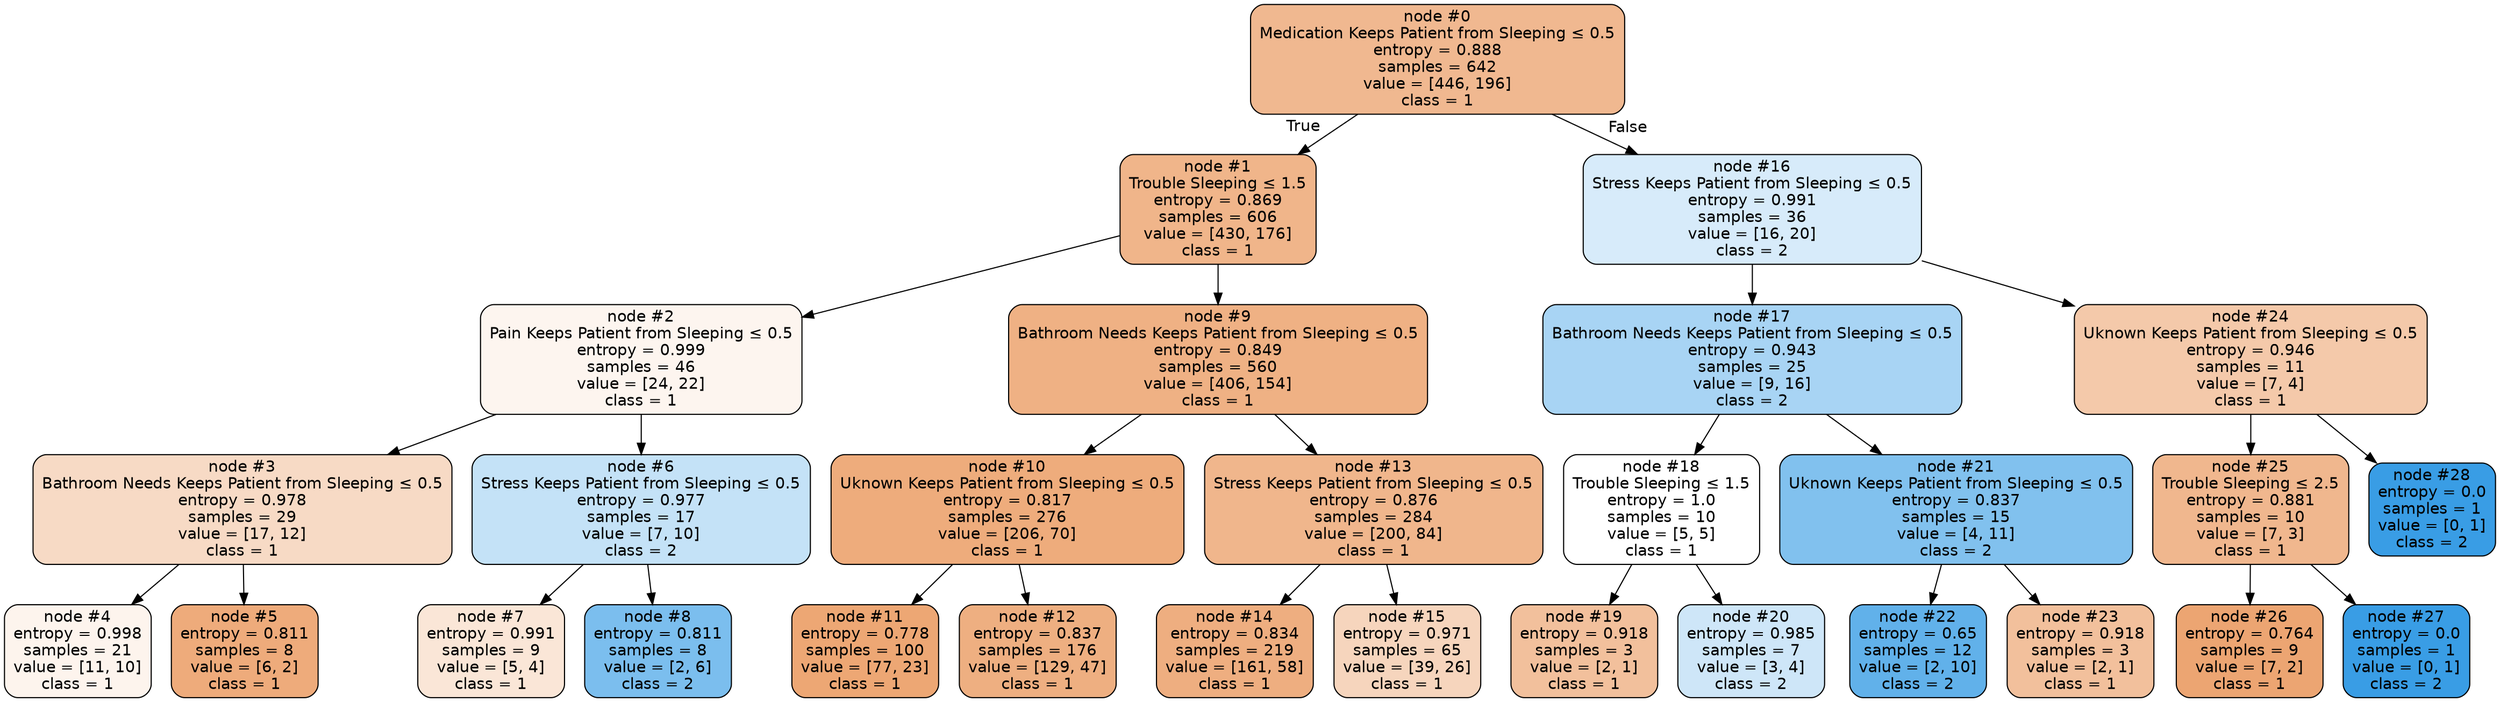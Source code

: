 digraph Tree {
node [shape=box, style="filled, rounded", color="black", fontname="helvetica"] ;
edge [fontname="helvetica"] ;
0 [label=<node &#35;0<br/>Medication Keeps Patient from Sleeping &le; 0.5<br/>entropy = 0.888<br/>samples = 642<br/>value = [446, 196]<br/>class = 1>, fillcolor="#f0b890"] ;
1 [label=<node &#35;1<br/>Trouble Sleeping &le; 1.5<br/>entropy = 0.869<br/>samples = 606<br/>value = [430, 176]<br/>class = 1>, fillcolor="#f0b58a"] ;
0 -> 1 [labeldistance=2.5, labelangle=45, headlabel="True"] ;
2 [label=<node &#35;2<br/>Pain Keeps Patient from Sleeping &le; 0.5<br/>entropy = 0.999<br/>samples = 46<br/>value = [24, 22]<br/>class = 1>, fillcolor="#fdf5ef"] ;
1 -> 2 ;
3 [label=<node &#35;3<br/>Bathroom Needs Keeps Patient from Sleeping &le; 0.5<br/>entropy = 0.978<br/>samples = 29<br/>value = [17, 12]<br/>class = 1>, fillcolor="#f7dac5"] ;
2 -> 3 ;
4 [label=<node &#35;4<br/>entropy = 0.998<br/>samples = 21<br/>value = [11, 10]<br/>class = 1>, fillcolor="#fdf4ed"] ;
3 -> 4 ;
5 [label=<node &#35;5<br/>entropy = 0.811<br/>samples = 8<br/>value = [6, 2]<br/>class = 1>, fillcolor="#eeab7b"] ;
3 -> 5 ;
6 [label=<node &#35;6<br/>Stress Keeps Patient from Sleeping &le; 0.5<br/>entropy = 0.977<br/>samples = 17<br/>value = [7, 10]<br/>class = 2>, fillcolor="#c4e2f7"] ;
2 -> 6 ;
7 [label=<node &#35;7<br/>entropy = 0.991<br/>samples = 9<br/>value = [5, 4]<br/>class = 1>, fillcolor="#fae6d7"] ;
6 -> 7 ;
8 [label=<node &#35;8<br/>entropy = 0.811<br/>samples = 8<br/>value = [2, 6]<br/>class = 2>, fillcolor="#7bbeee"] ;
6 -> 8 ;
9 [label=<node &#35;9<br/>Bathroom Needs Keeps Patient from Sleeping &le; 0.5<br/>entropy = 0.849<br/>samples = 560<br/>value = [406, 154]<br/>class = 1>, fillcolor="#efb184"] ;
1 -> 9 ;
10 [label=<node &#35;10<br/>Uknown Keeps Patient from Sleeping &le; 0.5<br/>entropy = 0.817<br/>samples = 276<br/>value = [206, 70]<br/>class = 1>, fillcolor="#eeac7c"] ;
9 -> 10 ;
11 [label=<node &#35;11<br/>entropy = 0.778<br/>samples = 100<br/>value = [77, 23]<br/>class = 1>, fillcolor="#eda774"] ;
10 -> 11 ;
12 [label=<node &#35;12<br/>entropy = 0.837<br/>samples = 176<br/>value = [129, 47]<br/>class = 1>, fillcolor="#eeaf81"] ;
10 -> 12 ;
13 [label=<node &#35;13<br/>Stress Keeps Patient from Sleeping &le; 0.5<br/>entropy = 0.876<br/>samples = 284<br/>value = [200, 84]<br/>class = 1>, fillcolor="#f0b68c"] ;
9 -> 13 ;
14 [label=<node &#35;14<br/>entropy = 0.834<br/>samples = 219<br/>value = [161, 58]<br/>class = 1>, fillcolor="#eeae80"] ;
13 -> 14 ;
15 [label=<node &#35;15<br/>entropy = 0.971<br/>samples = 65<br/>value = [39, 26]<br/>class = 1>, fillcolor="#f6d5bd"] ;
13 -> 15 ;
16 [label=<node &#35;16<br/>Stress Keeps Patient from Sleeping &le; 0.5<br/>entropy = 0.991<br/>samples = 36<br/>value = [16, 20]<br/>class = 2>, fillcolor="#d7ebfa"] ;
0 -> 16 [labeldistance=2.5, labelangle=-45, headlabel="False"] ;
17 [label=<node &#35;17<br/>Bathroom Needs Keeps Patient from Sleeping &le; 0.5<br/>entropy = 0.943<br/>samples = 25<br/>value = [9, 16]<br/>class = 2>, fillcolor="#a8d4f4"] ;
16 -> 17 ;
18 [label=<node &#35;18<br/>Trouble Sleeping &le; 1.5<br/>entropy = 1.0<br/>samples = 10<br/>value = [5, 5]<br/>class = 1>, fillcolor="#ffffff"] ;
17 -> 18 ;
19 [label=<node &#35;19<br/>entropy = 0.918<br/>samples = 3<br/>value = [2, 1]<br/>class = 1>, fillcolor="#f2c09c"] ;
18 -> 19 ;
20 [label=<node &#35;20<br/>entropy = 0.985<br/>samples = 7<br/>value = [3, 4]<br/>class = 2>, fillcolor="#cee6f8"] ;
18 -> 20 ;
21 [label=<node &#35;21<br/>Uknown Keeps Patient from Sleeping &le; 0.5<br/>entropy = 0.837<br/>samples = 15<br/>value = [4, 11]<br/>class = 2>, fillcolor="#81c1ee"] ;
17 -> 21 ;
22 [label=<node &#35;22<br/>entropy = 0.65<br/>samples = 12<br/>value = [2, 10]<br/>class = 2>, fillcolor="#61b1ea"] ;
21 -> 22 ;
23 [label=<node &#35;23<br/>entropy = 0.918<br/>samples = 3<br/>value = [2, 1]<br/>class = 1>, fillcolor="#f2c09c"] ;
21 -> 23 ;
24 [label=<node &#35;24<br/>Uknown Keeps Patient from Sleeping &le; 0.5<br/>entropy = 0.946<br/>samples = 11<br/>value = [7, 4]<br/>class = 1>, fillcolor="#f4c9aa"] ;
16 -> 24 ;
25 [label=<node &#35;25<br/>Trouble Sleeping &le; 2.5<br/>entropy = 0.881<br/>samples = 10<br/>value = [7, 3]<br/>class = 1>, fillcolor="#f0b78e"] ;
24 -> 25 ;
26 [label=<node &#35;26<br/>entropy = 0.764<br/>samples = 9<br/>value = [7, 2]<br/>class = 1>, fillcolor="#eca572"] ;
25 -> 26 ;
27 [label=<node &#35;27<br/>entropy = 0.0<br/>samples = 1<br/>value = [0, 1]<br/>class = 2>, fillcolor="#399de5"] ;
25 -> 27 ;
28 [label=<node &#35;28<br/>entropy = 0.0<br/>samples = 1<br/>value = [0, 1]<br/>class = 2>, fillcolor="#399de5"] ;
24 -> 28 ;
}